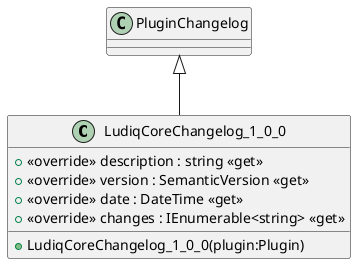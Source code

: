 @startuml
class LudiqCoreChangelog_1_0_0 {
    + LudiqCoreChangelog_1_0_0(plugin:Plugin)
    + <<override>> description : string <<get>>
    + <<override>> version : SemanticVersion <<get>>
    + <<override>> date : DateTime <<get>>
    + <<override>> changes : IEnumerable<string> <<get>>
}
PluginChangelog <|-- LudiqCoreChangelog_1_0_0
@enduml
